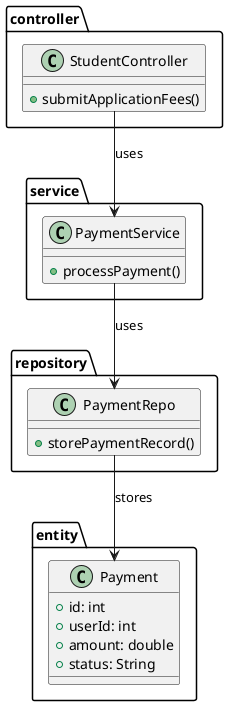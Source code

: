 ; filepath: /home/slightlywind/Repositories/Legacy/SWD392/class_diagrams/submit_application_fees.puml
@startuml
package controller {
    class StudentController {
        +submitApplicationFees()
    }
}

package repository {
    class PaymentRepo {
        +storePaymentRecord()
    }
}

package service {
    class PaymentService {
        +processPayment()
    }
}

package entity {
    class Payment {
        +id: int
        +userId: int
        +amount: double
        +status: String
    }
}

StudentController --> PaymentService : uses
PaymentService --> PaymentRepo : uses
PaymentRepo --> Payment : stores
@enduml